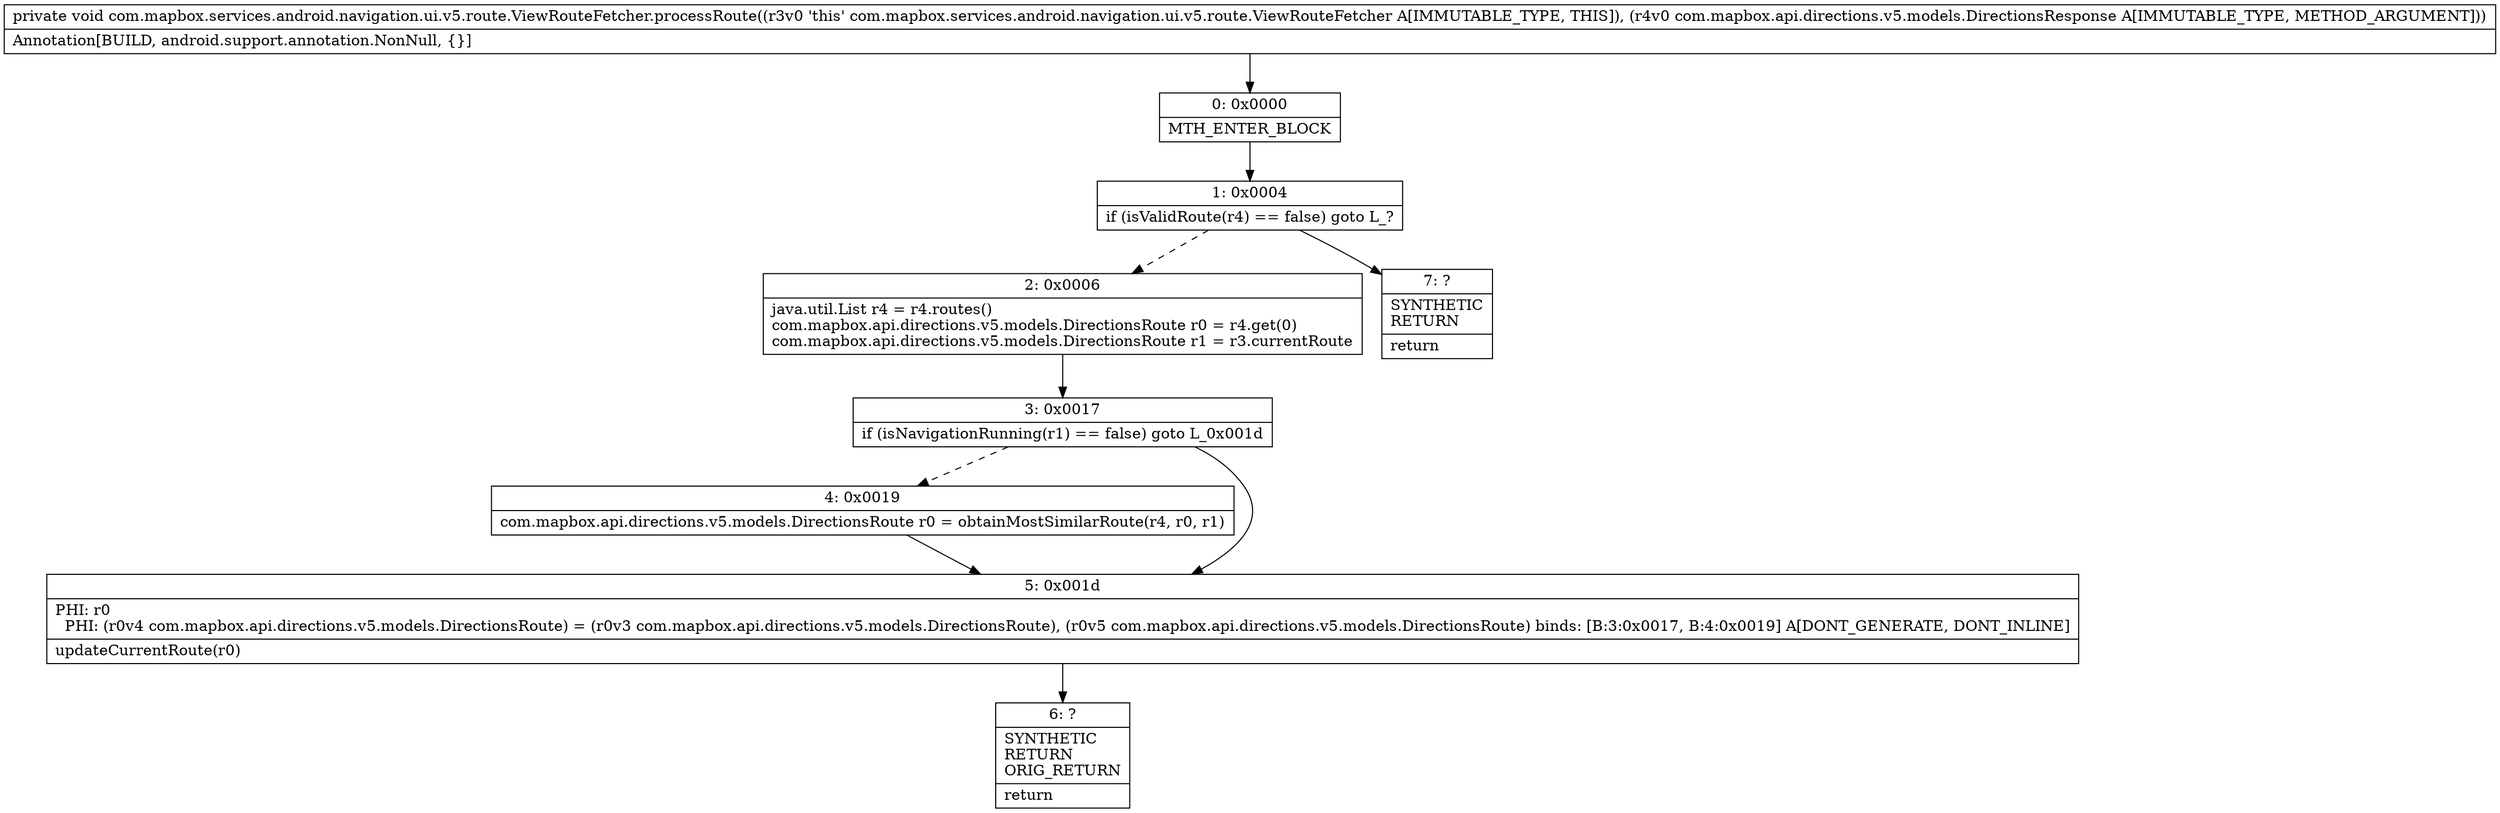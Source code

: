 digraph "CFG forcom.mapbox.services.android.navigation.ui.v5.route.ViewRouteFetcher.processRoute(Lcom\/mapbox\/api\/directions\/v5\/models\/DirectionsResponse;)V" {
Node_0 [shape=record,label="{0\:\ 0x0000|MTH_ENTER_BLOCK\l}"];
Node_1 [shape=record,label="{1\:\ 0x0004|if (isValidRoute(r4) == false) goto L_?\l}"];
Node_2 [shape=record,label="{2\:\ 0x0006|java.util.List r4 = r4.routes()\lcom.mapbox.api.directions.v5.models.DirectionsRoute r0 = r4.get(0)\lcom.mapbox.api.directions.v5.models.DirectionsRoute r1 = r3.currentRoute\l}"];
Node_3 [shape=record,label="{3\:\ 0x0017|if (isNavigationRunning(r1) == false) goto L_0x001d\l}"];
Node_4 [shape=record,label="{4\:\ 0x0019|com.mapbox.api.directions.v5.models.DirectionsRoute r0 = obtainMostSimilarRoute(r4, r0, r1)\l}"];
Node_5 [shape=record,label="{5\:\ 0x001d|PHI: r0 \l  PHI: (r0v4 com.mapbox.api.directions.v5.models.DirectionsRoute) = (r0v3 com.mapbox.api.directions.v5.models.DirectionsRoute), (r0v5 com.mapbox.api.directions.v5.models.DirectionsRoute) binds: [B:3:0x0017, B:4:0x0019] A[DONT_GENERATE, DONT_INLINE]\l|updateCurrentRoute(r0)\l}"];
Node_6 [shape=record,label="{6\:\ ?|SYNTHETIC\lRETURN\lORIG_RETURN\l|return\l}"];
Node_7 [shape=record,label="{7\:\ ?|SYNTHETIC\lRETURN\l|return\l}"];
MethodNode[shape=record,label="{private void com.mapbox.services.android.navigation.ui.v5.route.ViewRouteFetcher.processRoute((r3v0 'this' com.mapbox.services.android.navigation.ui.v5.route.ViewRouteFetcher A[IMMUTABLE_TYPE, THIS]), (r4v0 com.mapbox.api.directions.v5.models.DirectionsResponse A[IMMUTABLE_TYPE, METHOD_ARGUMENT]))  | Annotation[BUILD, android.support.annotation.NonNull, \{\}]\l}"];
MethodNode -> Node_0;
Node_0 -> Node_1;
Node_1 -> Node_2[style=dashed];
Node_1 -> Node_7;
Node_2 -> Node_3;
Node_3 -> Node_4[style=dashed];
Node_3 -> Node_5;
Node_4 -> Node_5;
Node_5 -> Node_6;
}

